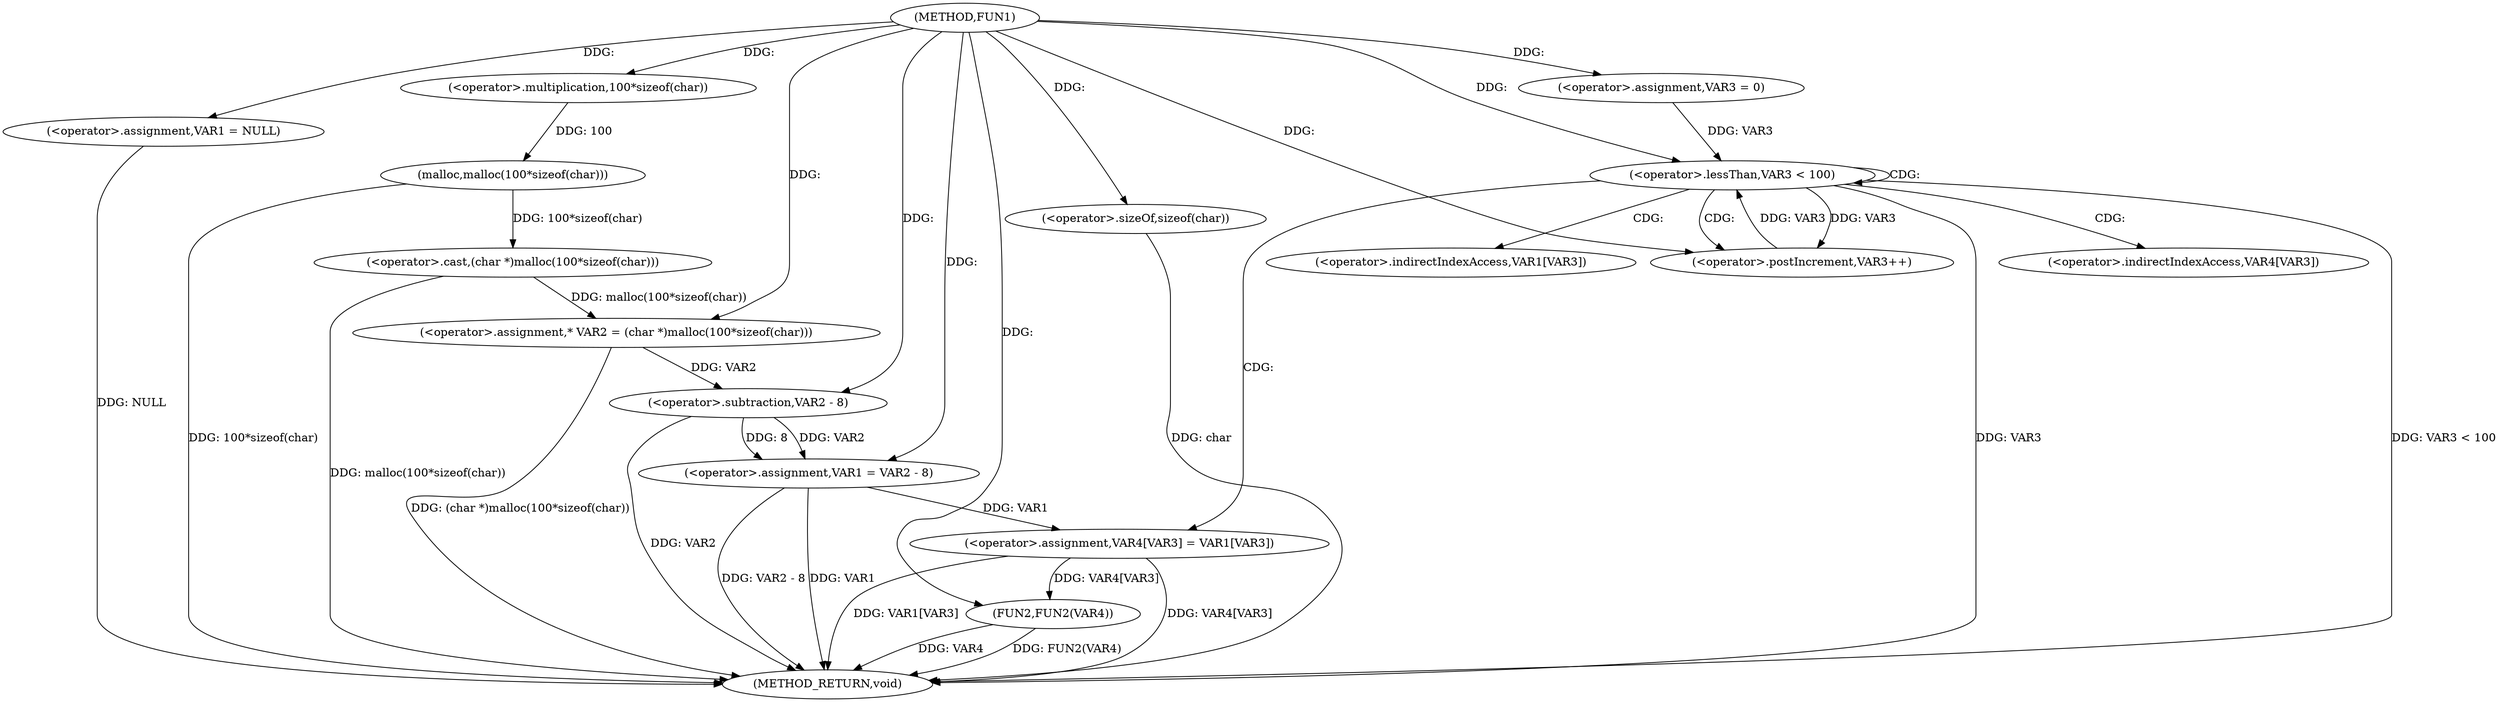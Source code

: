 digraph FUN1 {  
"1000100" [label = "(METHOD,FUN1)" ]
"1000144" [label = "(METHOD_RETURN,void)" ]
"1000103" [label = "(<operator>.assignment,VAR1 = NULL)" ]
"1000108" [label = "(<operator>.assignment,* VAR2 = (char *)malloc(100*sizeof(char)))" ]
"1000110" [label = "(<operator>.cast,(char *)malloc(100*sizeof(char)))" ]
"1000112" [label = "(malloc,malloc(100*sizeof(char)))" ]
"1000113" [label = "(<operator>.multiplication,100*sizeof(char))" ]
"1000115" [label = "(<operator>.sizeOf,sizeof(char))" ]
"1000117" [label = "(<operator>.assignment,VAR1 = VAR2 - 8)" ]
"1000119" [label = "(<operator>.subtraction,VAR2 - 8)" ]
"1000126" [label = "(<operator>.assignment,VAR3 = 0)" ]
"1000129" [label = "(<operator>.lessThan,VAR3 < 100)" ]
"1000132" [label = "(<operator>.postIncrement,VAR3++)" ]
"1000135" [label = "(<operator>.assignment,VAR4[VAR3] = VAR1[VAR3])" ]
"1000142" [label = "(FUN2,FUN2(VAR4))" ]
"1000136" [label = "(<operator>.indirectIndexAccess,VAR4[VAR3])" ]
"1000139" [label = "(<operator>.indirectIndexAccess,VAR1[VAR3])" ]
  "1000142" -> "1000144"  [ label = "DDG: FUN2(VAR4)"] 
  "1000103" -> "1000144"  [ label = "DDG: NULL"] 
  "1000117" -> "1000144"  [ label = "DDG: VAR1"] 
  "1000110" -> "1000144"  [ label = "DDG: malloc(100*sizeof(char))"] 
  "1000117" -> "1000144"  [ label = "DDG: VAR2 - 8"] 
  "1000115" -> "1000144"  [ label = "DDG: char"] 
  "1000129" -> "1000144"  [ label = "DDG: VAR3"] 
  "1000135" -> "1000144"  [ label = "DDG: VAR1[VAR3]"] 
  "1000129" -> "1000144"  [ label = "DDG: VAR3 < 100"] 
  "1000112" -> "1000144"  [ label = "DDG: 100*sizeof(char)"] 
  "1000108" -> "1000144"  [ label = "DDG: (char *)malloc(100*sizeof(char))"] 
  "1000119" -> "1000144"  [ label = "DDG: VAR2"] 
  "1000142" -> "1000144"  [ label = "DDG: VAR4"] 
  "1000135" -> "1000144"  [ label = "DDG: VAR4[VAR3]"] 
  "1000100" -> "1000103"  [ label = "DDG: "] 
  "1000110" -> "1000108"  [ label = "DDG: malloc(100*sizeof(char))"] 
  "1000100" -> "1000108"  [ label = "DDG: "] 
  "1000112" -> "1000110"  [ label = "DDG: 100*sizeof(char)"] 
  "1000113" -> "1000112"  [ label = "DDG: 100"] 
  "1000100" -> "1000113"  [ label = "DDG: "] 
  "1000100" -> "1000115"  [ label = "DDG: "] 
  "1000119" -> "1000117"  [ label = "DDG: VAR2"] 
  "1000119" -> "1000117"  [ label = "DDG: 8"] 
  "1000100" -> "1000117"  [ label = "DDG: "] 
  "1000108" -> "1000119"  [ label = "DDG: VAR2"] 
  "1000100" -> "1000119"  [ label = "DDG: "] 
  "1000100" -> "1000126"  [ label = "DDG: "] 
  "1000126" -> "1000129"  [ label = "DDG: VAR3"] 
  "1000132" -> "1000129"  [ label = "DDG: VAR3"] 
  "1000100" -> "1000129"  [ label = "DDG: "] 
  "1000129" -> "1000132"  [ label = "DDG: VAR3"] 
  "1000100" -> "1000132"  [ label = "DDG: "] 
  "1000117" -> "1000135"  [ label = "DDG: VAR1"] 
  "1000135" -> "1000142"  [ label = "DDG: VAR4[VAR3]"] 
  "1000100" -> "1000142"  [ label = "DDG: "] 
  "1000129" -> "1000132"  [ label = "CDG: "] 
  "1000129" -> "1000129"  [ label = "CDG: "] 
  "1000129" -> "1000139"  [ label = "CDG: "] 
  "1000129" -> "1000135"  [ label = "CDG: "] 
  "1000129" -> "1000136"  [ label = "CDG: "] 
}
